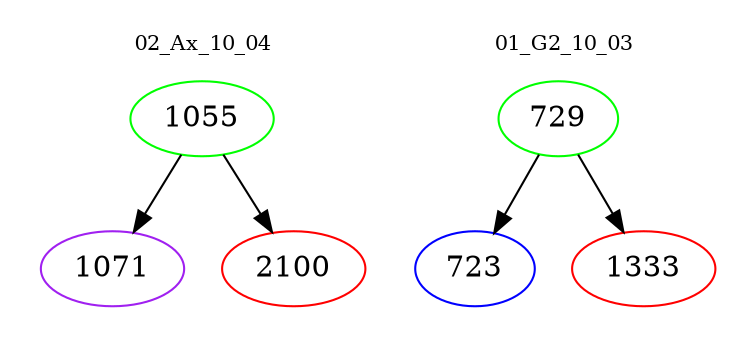 digraph{
subgraph cluster_0 {
color = white
label = "02_Ax_10_04";
fontsize=10;
T0_1055 [label="1055", color="green"]
T0_1055 -> T0_1071 [color="black"]
T0_1071 [label="1071", color="purple"]
T0_1055 -> T0_2100 [color="black"]
T0_2100 [label="2100", color="red"]
}
subgraph cluster_1 {
color = white
label = "01_G2_10_03";
fontsize=10;
T1_729 [label="729", color="green"]
T1_729 -> T1_723 [color="black"]
T1_723 [label="723", color="blue"]
T1_729 -> T1_1333 [color="black"]
T1_1333 [label="1333", color="red"]
}
}
